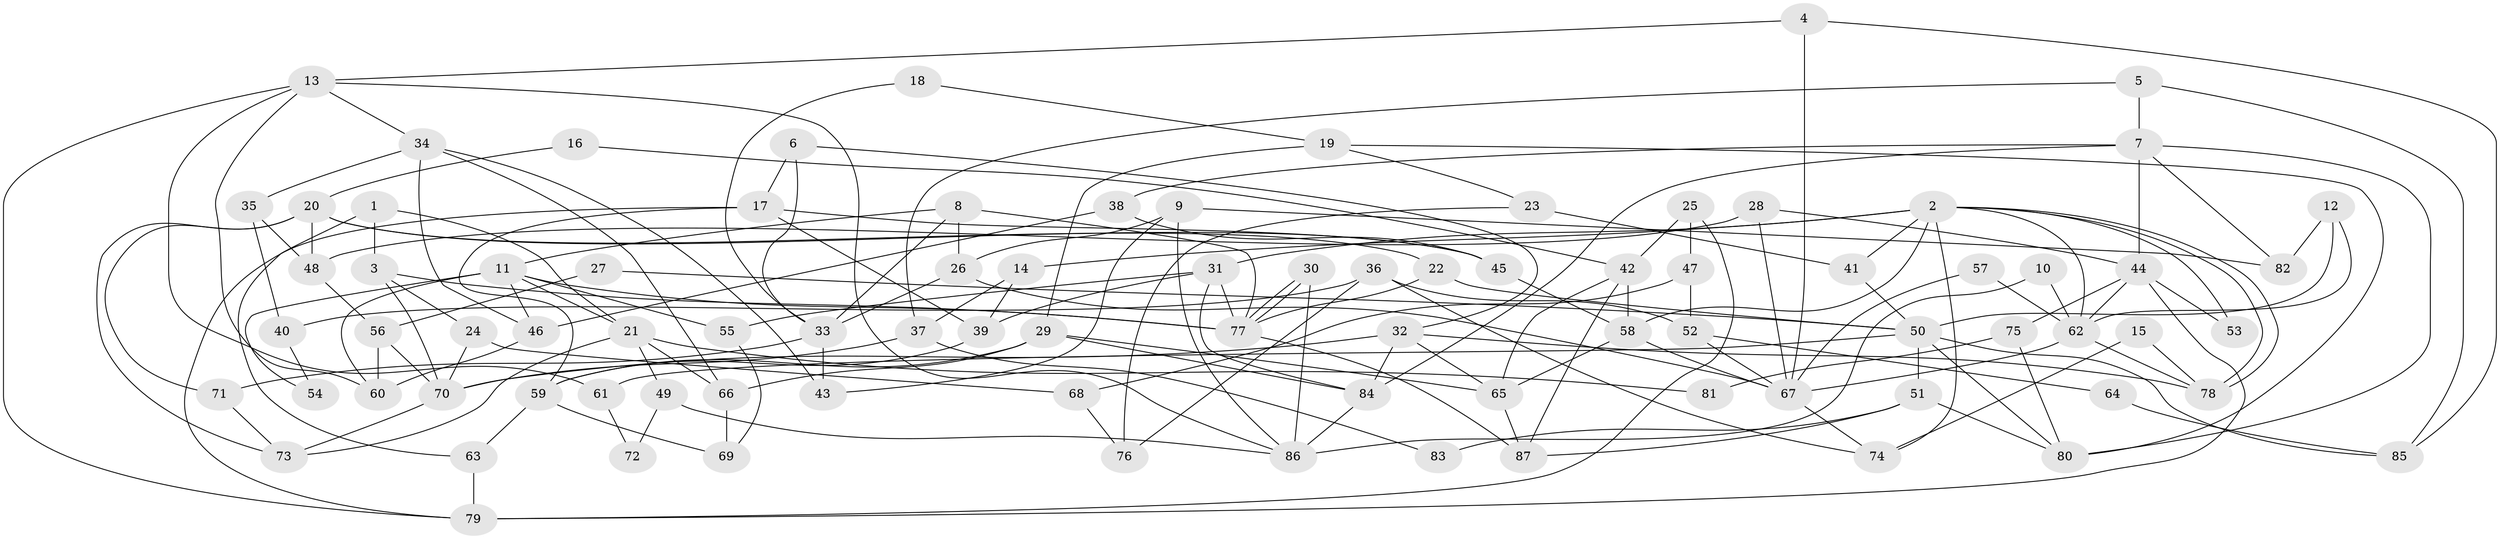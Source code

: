 // Generated by graph-tools (version 1.1) at 2025/02/03/09/25 03:02:05]
// undirected, 87 vertices, 174 edges
graph export_dot {
graph [start="1"]
  node [color=gray90,style=filled];
  1;
  2;
  3;
  4;
  5;
  6;
  7;
  8;
  9;
  10;
  11;
  12;
  13;
  14;
  15;
  16;
  17;
  18;
  19;
  20;
  21;
  22;
  23;
  24;
  25;
  26;
  27;
  28;
  29;
  30;
  31;
  32;
  33;
  34;
  35;
  36;
  37;
  38;
  39;
  40;
  41;
  42;
  43;
  44;
  45;
  46;
  47;
  48;
  49;
  50;
  51;
  52;
  53;
  54;
  55;
  56;
  57;
  58;
  59;
  60;
  61;
  62;
  63;
  64;
  65;
  66;
  67;
  68;
  69;
  70;
  71;
  72;
  73;
  74;
  75;
  76;
  77;
  78;
  79;
  80;
  81;
  82;
  83;
  84;
  85;
  86;
  87;
  1 -- 3;
  1 -- 21;
  1 -- 63;
  2 -- 78;
  2 -- 78;
  2 -- 31;
  2 -- 14;
  2 -- 41;
  2 -- 53;
  2 -- 58;
  2 -- 62;
  2 -- 74;
  3 -- 70;
  3 -- 77;
  3 -- 24;
  4 -- 67;
  4 -- 13;
  4 -- 85;
  5 -- 7;
  5 -- 37;
  5 -- 85;
  6 -- 32;
  6 -- 17;
  6 -- 33;
  7 -- 38;
  7 -- 44;
  7 -- 80;
  7 -- 82;
  7 -- 84;
  8 -- 33;
  8 -- 26;
  8 -- 11;
  8 -- 77;
  9 -- 86;
  9 -- 43;
  9 -- 26;
  9 -- 82;
  10 -- 86;
  10 -- 62;
  11 -- 77;
  11 -- 21;
  11 -- 46;
  11 -- 54;
  11 -- 55;
  11 -- 60;
  12 -- 50;
  12 -- 82;
  12 -- 62;
  13 -- 79;
  13 -- 60;
  13 -- 34;
  13 -- 61;
  13 -- 86;
  14 -- 39;
  14 -- 37;
  15 -- 78;
  15 -- 74;
  16 -- 20;
  16 -- 42;
  17 -- 39;
  17 -- 79;
  17 -- 45;
  17 -- 59;
  18 -- 33;
  18 -- 19;
  19 -- 80;
  19 -- 29;
  19 -- 23;
  20 -- 73;
  20 -- 45;
  20 -- 22;
  20 -- 48;
  20 -- 71;
  21 -- 66;
  21 -- 49;
  21 -- 73;
  21 -- 81;
  22 -- 77;
  22 -- 50;
  23 -- 41;
  23 -- 76;
  24 -- 70;
  24 -- 68;
  25 -- 79;
  25 -- 42;
  25 -- 47;
  26 -- 67;
  26 -- 33;
  27 -- 56;
  27 -- 50;
  28 -- 48;
  28 -- 67;
  28 -- 44;
  29 -- 84;
  29 -- 65;
  29 -- 59;
  29 -- 66;
  30 -- 77;
  30 -- 77;
  30 -- 86;
  31 -- 84;
  31 -- 77;
  31 -- 39;
  31 -- 55;
  32 -- 65;
  32 -- 78;
  32 -- 70;
  32 -- 84;
  33 -- 43;
  33 -- 71;
  34 -- 66;
  34 -- 35;
  34 -- 43;
  34 -- 46;
  35 -- 48;
  35 -- 40;
  36 -- 74;
  36 -- 52;
  36 -- 40;
  36 -- 76;
  37 -- 70;
  37 -- 83;
  38 -- 46;
  38 -- 45;
  39 -- 59;
  40 -- 54;
  41 -- 50;
  42 -- 87;
  42 -- 58;
  42 -- 65;
  44 -- 62;
  44 -- 53;
  44 -- 75;
  44 -- 79;
  45 -- 58;
  46 -- 60;
  47 -- 68;
  47 -- 52;
  48 -- 56;
  49 -- 86;
  49 -- 72;
  50 -- 85;
  50 -- 51;
  50 -- 61;
  50 -- 80;
  51 -- 80;
  51 -- 83;
  51 -- 87;
  52 -- 67;
  52 -- 64;
  55 -- 69;
  56 -- 60;
  56 -- 70;
  57 -- 62;
  57 -- 67;
  58 -- 65;
  58 -- 67;
  59 -- 63;
  59 -- 69;
  61 -- 72;
  62 -- 67;
  62 -- 78;
  63 -- 79;
  64 -- 85;
  65 -- 87;
  66 -- 69;
  67 -- 74;
  68 -- 76;
  70 -- 73;
  71 -- 73;
  75 -- 80;
  75 -- 81;
  77 -- 87;
  84 -- 86;
}
